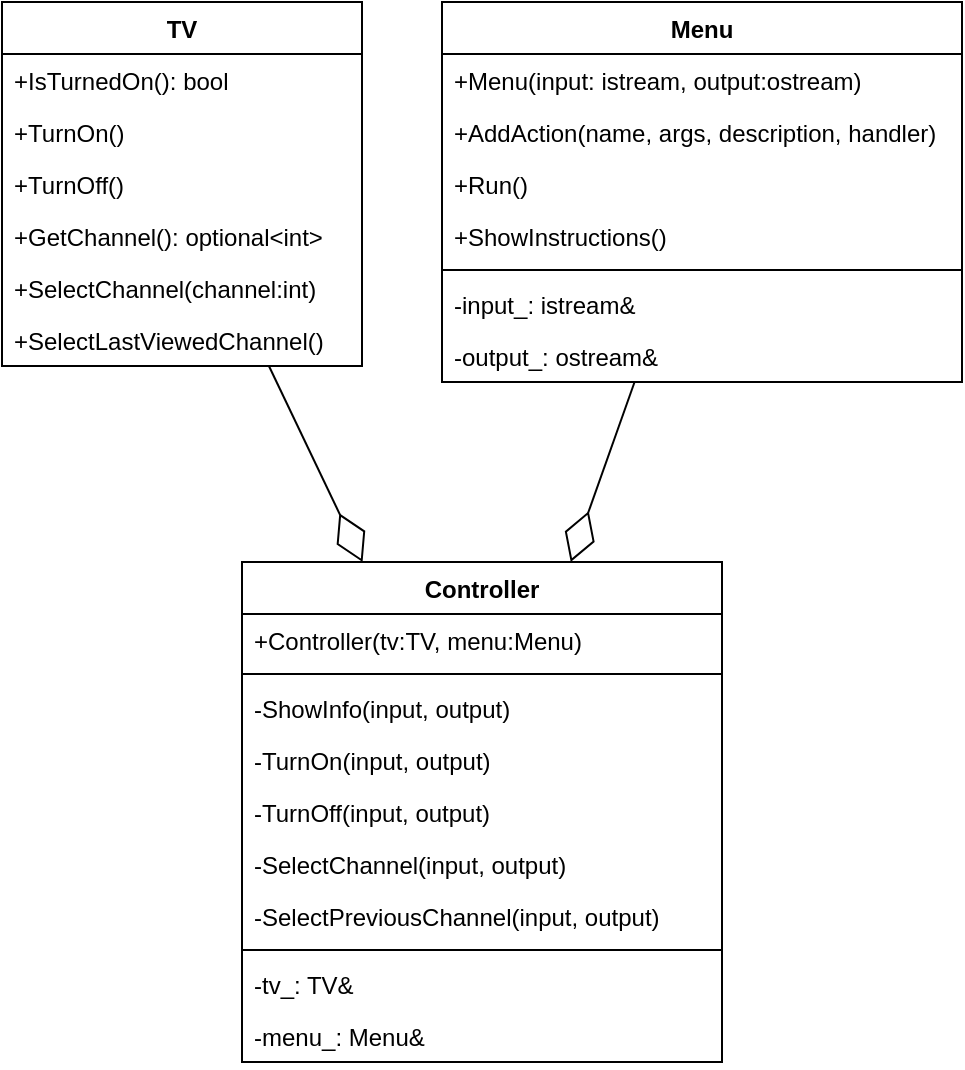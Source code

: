 <mxfile version="19.0.3" type="device"><diagram id="2ktmFlDxizfGQxwCNLjd" name="Page-1"><mxGraphModel dx="760" dy="597" grid="1" gridSize="10" guides="1" tooltips="1" connect="1" arrows="1" fold="1" page="1" pageScale="1" pageWidth="850" pageHeight="1100" math="0" shadow="0"><root><mxCell id="0"/><mxCell id="1" parent="0"/><mxCell id="ZzlUTuJyiV_TdKwtnp8C-1" value="TV" style="swimlane;fontStyle=1;align=center;verticalAlign=top;childLayout=stackLayout;horizontal=1;startSize=26;horizontalStack=0;resizeParent=1;resizeParentMax=0;resizeLast=0;collapsible=1;marginBottom=0;" vertex="1" parent="1"><mxGeometry x="160" y="240" width="180" height="182" as="geometry"/></mxCell><mxCell id="ZzlUTuJyiV_TdKwtnp8C-2" value="+IsTurnedOn(): bool" style="text;strokeColor=none;fillColor=none;align=left;verticalAlign=top;spacingLeft=4;spacingRight=4;overflow=hidden;rotatable=0;points=[[0,0.5],[1,0.5]];portConstraint=eastwest;" vertex="1" parent="ZzlUTuJyiV_TdKwtnp8C-1"><mxGeometry y="26" width="180" height="26" as="geometry"/></mxCell><mxCell id="ZzlUTuJyiV_TdKwtnp8C-4" value="+TurnOn()" style="text;strokeColor=none;fillColor=none;align=left;verticalAlign=top;spacingLeft=4;spacingRight=4;overflow=hidden;rotatable=0;points=[[0,0.5],[1,0.5]];portConstraint=eastwest;" vertex="1" parent="ZzlUTuJyiV_TdKwtnp8C-1"><mxGeometry y="52" width="180" height="26" as="geometry"/></mxCell><mxCell id="ZzlUTuJyiV_TdKwtnp8C-9" value="+TurnOff()" style="text;strokeColor=none;fillColor=none;align=left;verticalAlign=top;spacingLeft=4;spacingRight=4;overflow=hidden;rotatable=0;points=[[0,0.5],[1,0.5]];portConstraint=eastwest;" vertex="1" parent="ZzlUTuJyiV_TdKwtnp8C-1"><mxGeometry y="78" width="180" height="26" as="geometry"/></mxCell><mxCell id="ZzlUTuJyiV_TdKwtnp8C-10" value="+GetChannel(): optional&lt;int&gt;" style="text;strokeColor=none;fillColor=none;align=left;verticalAlign=top;spacingLeft=4;spacingRight=4;overflow=hidden;rotatable=0;points=[[0,0.5],[1,0.5]];portConstraint=eastwest;" vertex="1" parent="ZzlUTuJyiV_TdKwtnp8C-1"><mxGeometry y="104" width="180" height="26" as="geometry"/></mxCell><mxCell id="ZzlUTuJyiV_TdKwtnp8C-11" value="+SelectChannel(channel:int)" style="text;strokeColor=none;fillColor=none;align=left;verticalAlign=top;spacingLeft=4;spacingRight=4;overflow=hidden;rotatable=0;points=[[0,0.5],[1,0.5]];portConstraint=eastwest;" vertex="1" parent="ZzlUTuJyiV_TdKwtnp8C-1"><mxGeometry y="130" width="180" height="26" as="geometry"/></mxCell><mxCell id="ZzlUTuJyiV_TdKwtnp8C-12" value="+SelectLastViewedChannel()" style="text;strokeColor=none;fillColor=none;align=left;verticalAlign=top;spacingLeft=4;spacingRight=4;overflow=hidden;rotatable=0;points=[[0,0.5],[1,0.5]];portConstraint=eastwest;" vertex="1" parent="ZzlUTuJyiV_TdKwtnp8C-1"><mxGeometry y="156" width="180" height="26" as="geometry"/></mxCell><mxCell id="ZzlUTuJyiV_TdKwtnp8C-5" value="Menu" style="swimlane;fontStyle=1;align=center;verticalAlign=top;childLayout=stackLayout;horizontal=1;startSize=26;horizontalStack=0;resizeParent=1;resizeParentMax=0;resizeLast=0;collapsible=1;marginBottom=0;" vertex="1" parent="1"><mxGeometry x="380" y="240" width="260" height="190" as="geometry"/></mxCell><mxCell id="ZzlUTuJyiV_TdKwtnp8C-39" value="+Menu(input: istream, output:ostream)" style="text;strokeColor=none;fillColor=none;align=left;verticalAlign=top;spacingLeft=4;spacingRight=4;overflow=hidden;rotatable=0;points=[[0,0.5],[1,0.5]];portConstraint=eastwest;" vertex="1" parent="ZzlUTuJyiV_TdKwtnp8C-5"><mxGeometry y="26" width="260" height="26" as="geometry"/></mxCell><mxCell id="ZzlUTuJyiV_TdKwtnp8C-6" value="+AddAction(name, args, description, handler)" style="text;strokeColor=none;fillColor=none;align=left;verticalAlign=top;spacingLeft=4;spacingRight=4;overflow=hidden;rotatable=0;points=[[0,0.5],[1,0.5]];portConstraint=eastwest;" vertex="1" parent="ZzlUTuJyiV_TdKwtnp8C-5"><mxGeometry y="52" width="260" height="26" as="geometry"/></mxCell><mxCell id="ZzlUTuJyiV_TdKwtnp8C-8" value="+Run()" style="text;strokeColor=none;fillColor=none;align=left;verticalAlign=top;spacingLeft=4;spacingRight=4;overflow=hidden;rotatable=0;points=[[0,0.5],[1,0.5]];portConstraint=eastwest;" vertex="1" parent="ZzlUTuJyiV_TdKwtnp8C-5"><mxGeometry y="78" width="260" height="26" as="geometry"/></mxCell><mxCell id="ZzlUTuJyiV_TdKwtnp8C-13" value="+ShowInstructions()" style="text;strokeColor=none;fillColor=none;align=left;verticalAlign=top;spacingLeft=4;spacingRight=4;overflow=hidden;rotatable=0;points=[[0,0.5],[1,0.5]];portConstraint=eastwest;" vertex="1" parent="ZzlUTuJyiV_TdKwtnp8C-5"><mxGeometry y="104" width="260" height="26" as="geometry"/></mxCell><mxCell id="ZzlUTuJyiV_TdKwtnp8C-40" value="" style="line;strokeWidth=1;fillColor=none;align=left;verticalAlign=middle;spacingTop=-1;spacingLeft=3;spacingRight=3;rotatable=0;labelPosition=right;points=[];portConstraint=eastwest;" vertex="1" parent="ZzlUTuJyiV_TdKwtnp8C-5"><mxGeometry y="130" width="260" height="8" as="geometry"/></mxCell><mxCell id="ZzlUTuJyiV_TdKwtnp8C-41" value="-input_: istream&amp;" style="text;strokeColor=none;fillColor=none;align=left;verticalAlign=top;spacingLeft=4;spacingRight=4;overflow=hidden;rotatable=0;points=[[0,0.5],[1,0.5]];portConstraint=eastwest;" vertex="1" parent="ZzlUTuJyiV_TdKwtnp8C-5"><mxGeometry y="138" width="260" height="26" as="geometry"/></mxCell><mxCell id="ZzlUTuJyiV_TdKwtnp8C-42" value="-output_: ostream&amp;" style="text;strokeColor=none;fillColor=none;align=left;verticalAlign=top;spacingLeft=4;spacingRight=4;overflow=hidden;rotatable=0;points=[[0,0.5],[1,0.5]];portConstraint=eastwest;" vertex="1" parent="ZzlUTuJyiV_TdKwtnp8C-5"><mxGeometry y="164" width="260" height="26" as="geometry"/></mxCell><mxCell id="ZzlUTuJyiV_TdKwtnp8C-14" value="Controller" style="swimlane;fontStyle=1;align=center;verticalAlign=top;childLayout=stackLayout;horizontal=1;startSize=26;horizontalStack=0;resizeParent=1;resizeParentMax=0;resizeLast=0;collapsible=1;marginBottom=0;" vertex="1" parent="1"><mxGeometry x="280" y="520" width="240" height="250" as="geometry"/></mxCell><mxCell id="ZzlUTuJyiV_TdKwtnp8C-32" value="+Controller(tv:TV, menu:Menu)" style="text;strokeColor=none;fillColor=none;align=left;verticalAlign=top;spacingLeft=4;spacingRight=4;overflow=hidden;rotatable=0;points=[[0,0.5],[1,0.5]];portConstraint=eastwest;" vertex="1" parent="ZzlUTuJyiV_TdKwtnp8C-14"><mxGeometry y="26" width="240" height="26" as="geometry"/></mxCell><mxCell id="ZzlUTuJyiV_TdKwtnp8C-33" value="" style="line;strokeWidth=1;fillColor=none;align=left;verticalAlign=middle;spacingTop=-1;spacingLeft=3;spacingRight=3;rotatable=0;labelPosition=right;points=[];portConstraint=eastwest;" vertex="1" parent="ZzlUTuJyiV_TdKwtnp8C-14"><mxGeometry y="52" width="240" height="8" as="geometry"/></mxCell><mxCell id="ZzlUTuJyiV_TdKwtnp8C-27" value="-ShowInfo(input, output)" style="text;strokeColor=none;fillColor=none;align=left;verticalAlign=top;spacingLeft=4;spacingRight=4;overflow=hidden;rotatable=0;points=[[0,0.5],[1,0.5]];portConstraint=eastwest;" vertex="1" parent="ZzlUTuJyiV_TdKwtnp8C-14"><mxGeometry y="60" width="240" height="26" as="geometry"/></mxCell><mxCell id="ZzlUTuJyiV_TdKwtnp8C-28" value="-TurnOn(input, output)" style="text;strokeColor=none;fillColor=none;align=left;verticalAlign=top;spacingLeft=4;spacingRight=4;overflow=hidden;rotatable=0;points=[[0,0.5],[1,0.5]];portConstraint=eastwest;" vertex="1" parent="ZzlUTuJyiV_TdKwtnp8C-14"><mxGeometry y="86" width="240" height="26" as="geometry"/></mxCell><mxCell id="ZzlUTuJyiV_TdKwtnp8C-29" value="-TurnOff(input, output)" style="text;strokeColor=none;fillColor=none;align=left;verticalAlign=top;spacingLeft=4;spacingRight=4;overflow=hidden;rotatable=0;points=[[0,0.5],[1,0.5]];portConstraint=eastwest;" vertex="1" parent="ZzlUTuJyiV_TdKwtnp8C-14"><mxGeometry y="112" width="240" height="26" as="geometry"/></mxCell><mxCell id="ZzlUTuJyiV_TdKwtnp8C-30" value="-SelectChannel(input, output)" style="text;strokeColor=none;fillColor=none;align=left;verticalAlign=top;spacingLeft=4;spacingRight=4;overflow=hidden;rotatable=0;points=[[0,0.5],[1,0.5]];portConstraint=eastwest;" vertex="1" parent="ZzlUTuJyiV_TdKwtnp8C-14"><mxGeometry y="138" width="240" height="26" as="geometry"/></mxCell><mxCell id="ZzlUTuJyiV_TdKwtnp8C-31" value="-SelectPreviousChannel(input, output)" style="text;strokeColor=none;fillColor=none;align=left;verticalAlign=top;spacingLeft=4;spacingRight=4;overflow=hidden;rotatable=0;points=[[0,0.5],[1,0.5]];portConstraint=eastwest;" vertex="1" parent="ZzlUTuJyiV_TdKwtnp8C-14"><mxGeometry y="164" width="240" height="26" as="geometry"/></mxCell><mxCell id="ZzlUTuJyiV_TdKwtnp8C-38" value="" style="line;strokeWidth=1;fillColor=none;align=left;verticalAlign=middle;spacingTop=-1;spacingLeft=3;spacingRight=3;rotatable=0;labelPosition=right;points=[];portConstraint=eastwest;" vertex="1" parent="ZzlUTuJyiV_TdKwtnp8C-14"><mxGeometry y="190" width="240" height="8" as="geometry"/></mxCell><mxCell id="ZzlUTuJyiV_TdKwtnp8C-34" value="-tv_: TV&amp;" style="text;strokeColor=none;fillColor=none;align=left;verticalAlign=top;spacingLeft=4;spacingRight=4;overflow=hidden;rotatable=0;points=[[0,0.5],[1,0.5]];portConstraint=eastwest;" vertex="1" parent="ZzlUTuJyiV_TdKwtnp8C-14"><mxGeometry y="198" width="240" height="26" as="geometry"/></mxCell><mxCell id="ZzlUTuJyiV_TdKwtnp8C-35" value="-menu_: Menu&amp;" style="text;strokeColor=none;fillColor=none;align=left;verticalAlign=top;spacingLeft=4;spacingRight=4;overflow=hidden;rotatable=0;points=[[0,0.5],[1,0.5]];portConstraint=eastwest;" vertex="1" parent="ZzlUTuJyiV_TdKwtnp8C-14"><mxGeometry y="224" width="240" height="26" as="geometry"/></mxCell><mxCell id="ZzlUTuJyiV_TdKwtnp8C-18" value="" style="endArrow=diamondThin;endFill=0;endSize=24;html=1;rounded=0;" edge="1" parent="1" source="ZzlUTuJyiV_TdKwtnp8C-1" target="ZzlUTuJyiV_TdKwtnp8C-14"><mxGeometry width="160" relative="1" as="geometry"><mxPoint x="200" y="400" as="sourcePoint"/><mxPoint x="360" y="400" as="targetPoint"/></mxGeometry></mxCell><mxCell id="ZzlUTuJyiV_TdKwtnp8C-19" value="" style="endArrow=diamondThin;endFill=0;endSize=24;html=1;rounded=0;" edge="1" parent="1" source="ZzlUTuJyiV_TdKwtnp8C-5" target="ZzlUTuJyiV_TdKwtnp8C-14"><mxGeometry width="160" relative="1" as="geometry"><mxPoint x="200" y="400" as="sourcePoint"/><mxPoint x="360" y="400" as="targetPoint"/></mxGeometry></mxCell></root></mxGraphModel></diagram></mxfile>